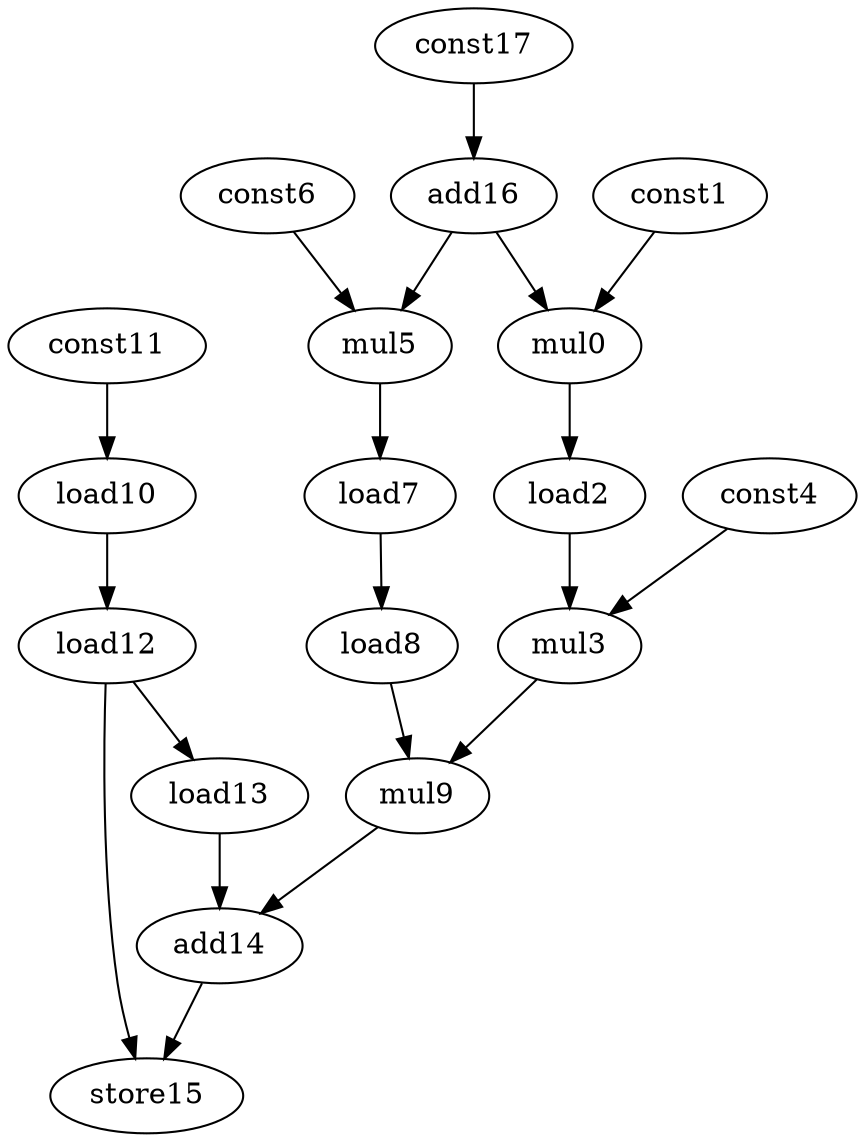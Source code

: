 digraph G {
mul0[opcode=mul];
const1[opcode=const];
load2[opcode=load];
mul3[opcode=mul];
const4[opcode=const];
mul5[opcode=mul];
const6[opcode=const];
load7[opcode=load];
load8[opcode=load];
mul9[opcode=mul];
load10[opcode=load];
const11[opcode=const];
load12[opcode=load];
load13[opcode=load];
add14[opcode=add];
store15[opcode=store];
add16[opcode=add];
const17[opcode=const];
load2->mul3[operand=0]; //load->mul
mul3->mul9[operand=0]; //mul->mul
load7->load8[operand=0]; //load->load
load8->mul9[operand=1]; //load->mul
mul9->add14[operand=1]; //mul->add
load10->load12[operand=0]; //load->load
load12->load13[operand=0]; //load->load
load12->store15[operand=1]; //load->store
load13->add14[operand=0]; //load->add
add14->store15[operand=0]; //add->store
add16->mul0[operand=1]; //add->gep_mul
add16->mul5[operand=1]; //add->gep_mul
const1->mul0[operand=0]; //gep_const->gep_mul
mul0->load2[operand=0]; //gep_mul->load
const4->mul3[operand=1]; //const->mul
const6->mul5[operand=0]; //gep_const->gep_mul
mul5->load7[operand=0]; //gep_mul->load
const11->load10[operand=0]; //const->load
const17->add16[operand=1]; //const->add
}
